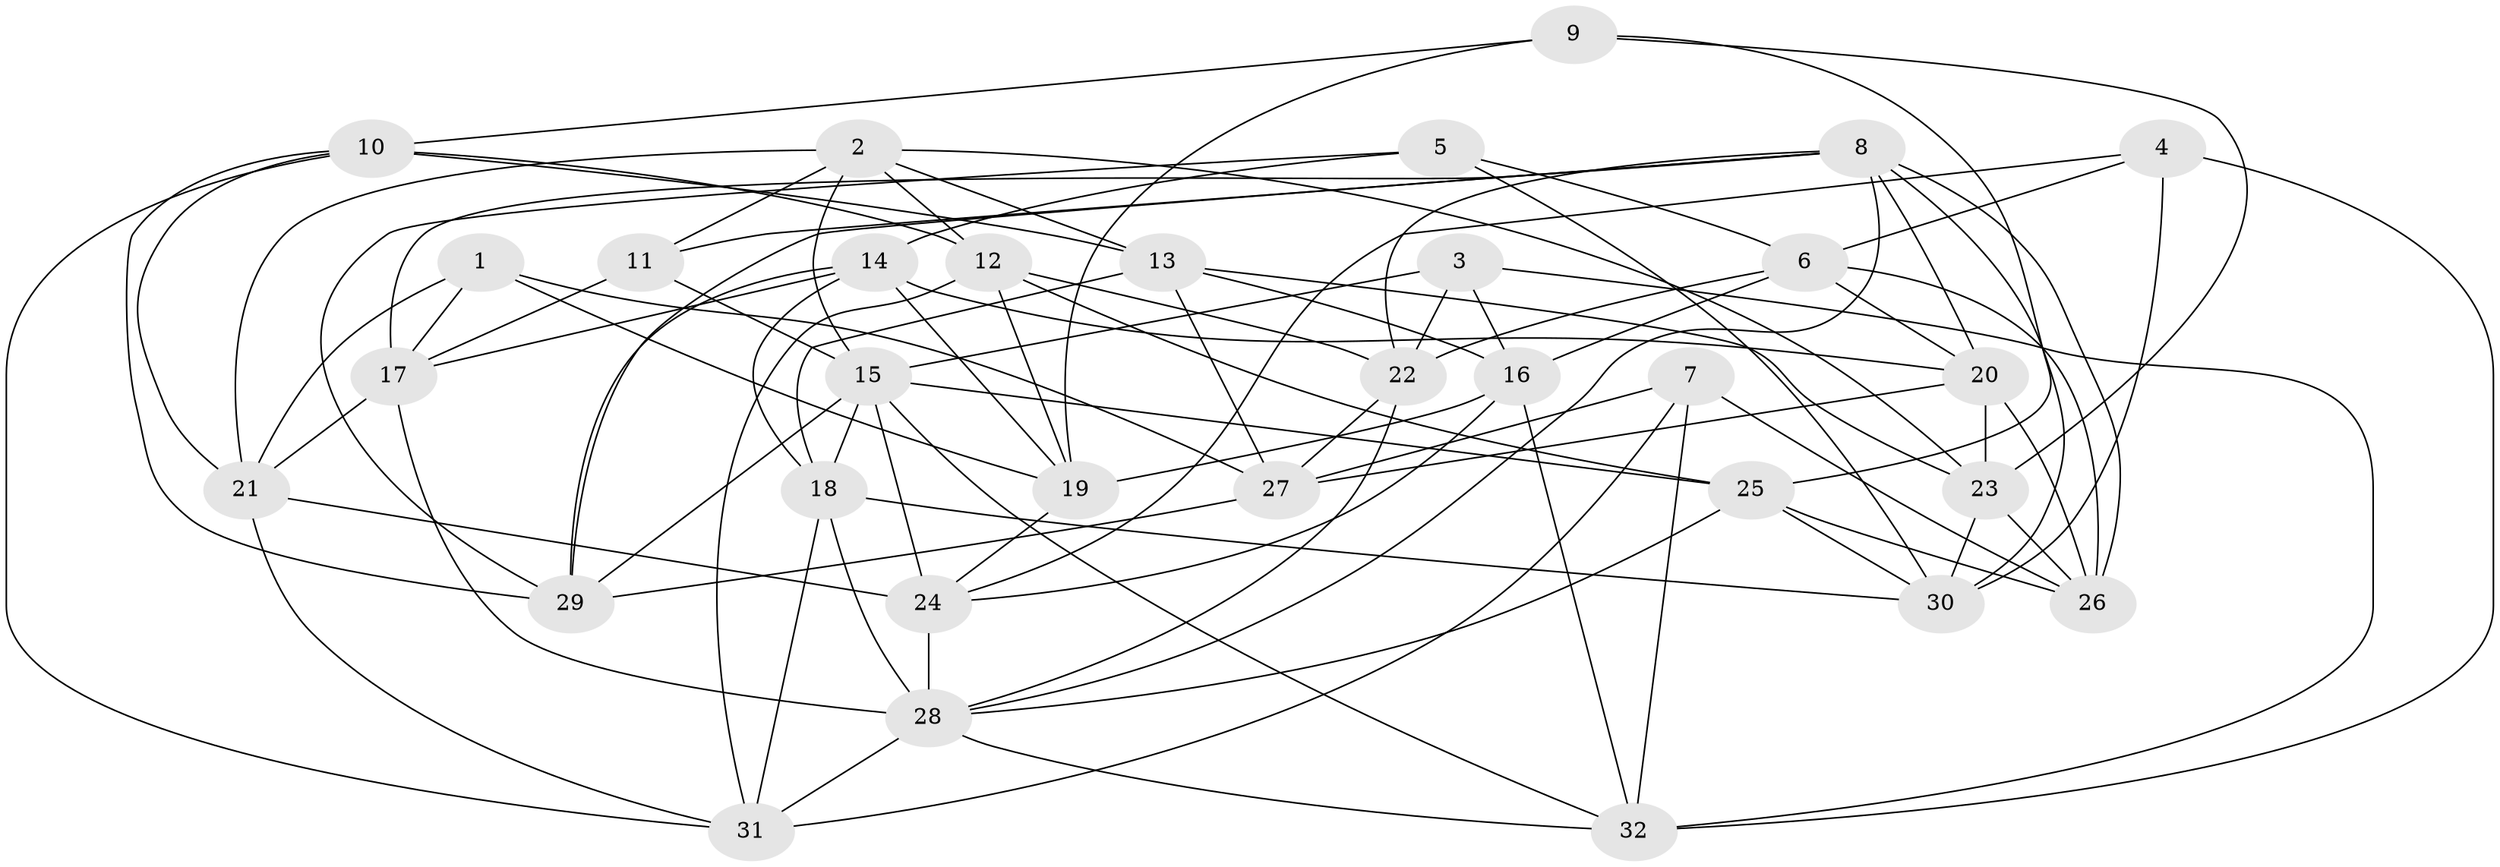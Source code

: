 // original degree distribution, {4: 1.0}
// Generated by graph-tools (version 1.1) at 2025/50/03/09/25 03:50:56]
// undirected, 32 vertices, 92 edges
graph export_dot {
graph [start="1"]
  node [color=gray90,style=filled];
  1;
  2;
  3;
  4;
  5;
  6;
  7;
  8;
  9;
  10;
  11;
  12;
  13;
  14;
  15;
  16;
  17;
  18;
  19;
  20;
  21;
  22;
  23;
  24;
  25;
  26;
  27;
  28;
  29;
  30;
  31;
  32;
  1 -- 17 [weight=1.0];
  1 -- 19 [weight=1.0];
  1 -- 21 [weight=1.0];
  1 -- 27 [weight=1.0];
  2 -- 11 [weight=1.0];
  2 -- 12 [weight=1.0];
  2 -- 13 [weight=1.0];
  2 -- 15 [weight=1.0];
  2 -- 21 [weight=1.0];
  2 -- 23 [weight=1.0];
  3 -- 15 [weight=1.0];
  3 -- 16 [weight=1.0];
  3 -- 22 [weight=1.0];
  3 -- 32 [weight=1.0];
  4 -- 6 [weight=1.0];
  4 -- 24 [weight=1.0];
  4 -- 30 [weight=1.0];
  4 -- 32 [weight=1.0];
  5 -- 6 [weight=1.0];
  5 -- 14 [weight=1.0];
  5 -- 29 [weight=1.0];
  5 -- 30 [weight=1.0];
  6 -- 16 [weight=1.0];
  6 -- 20 [weight=1.0];
  6 -- 22 [weight=1.0];
  6 -- 26 [weight=1.0];
  7 -- 26 [weight=1.0];
  7 -- 27 [weight=1.0];
  7 -- 31 [weight=1.0];
  7 -- 32 [weight=1.0];
  8 -- 11 [weight=1.0];
  8 -- 17 [weight=1.0];
  8 -- 20 [weight=1.0];
  8 -- 22 [weight=1.0];
  8 -- 26 [weight=1.0];
  8 -- 28 [weight=1.0];
  8 -- 29 [weight=1.0];
  8 -- 30 [weight=1.0];
  9 -- 10 [weight=1.0];
  9 -- 19 [weight=1.0];
  9 -- 23 [weight=1.0];
  9 -- 25 [weight=1.0];
  10 -- 12 [weight=1.0];
  10 -- 13 [weight=1.0];
  10 -- 21 [weight=1.0];
  10 -- 29 [weight=1.0];
  10 -- 31 [weight=1.0];
  11 -- 15 [weight=1.0];
  11 -- 17 [weight=1.0];
  12 -- 19 [weight=1.0];
  12 -- 22 [weight=1.0];
  12 -- 25 [weight=1.0];
  12 -- 31 [weight=1.0];
  13 -- 16 [weight=1.0];
  13 -- 18 [weight=1.0];
  13 -- 23 [weight=1.0];
  13 -- 27 [weight=1.0];
  14 -- 17 [weight=1.0];
  14 -- 18 [weight=1.0];
  14 -- 19 [weight=1.0];
  14 -- 20 [weight=1.0];
  14 -- 29 [weight=1.0];
  15 -- 18 [weight=1.0];
  15 -- 24 [weight=1.0];
  15 -- 25 [weight=1.0];
  15 -- 29 [weight=1.0];
  15 -- 32 [weight=1.0];
  16 -- 19 [weight=1.0];
  16 -- 24 [weight=1.0];
  16 -- 32 [weight=1.0];
  17 -- 21 [weight=1.0];
  17 -- 28 [weight=1.0];
  18 -- 28 [weight=1.0];
  18 -- 30 [weight=1.0];
  18 -- 31 [weight=1.0];
  19 -- 24 [weight=1.0];
  20 -- 23 [weight=1.0];
  20 -- 26 [weight=1.0];
  20 -- 27 [weight=1.0];
  21 -- 24 [weight=1.0];
  21 -- 31 [weight=1.0];
  22 -- 27 [weight=1.0];
  22 -- 28 [weight=1.0];
  23 -- 26 [weight=1.0];
  23 -- 30 [weight=1.0];
  24 -- 28 [weight=1.0];
  25 -- 26 [weight=1.0];
  25 -- 28 [weight=1.0];
  25 -- 30 [weight=1.0];
  27 -- 29 [weight=1.0];
  28 -- 31 [weight=1.0];
  28 -- 32 [weight=1.0];
}
